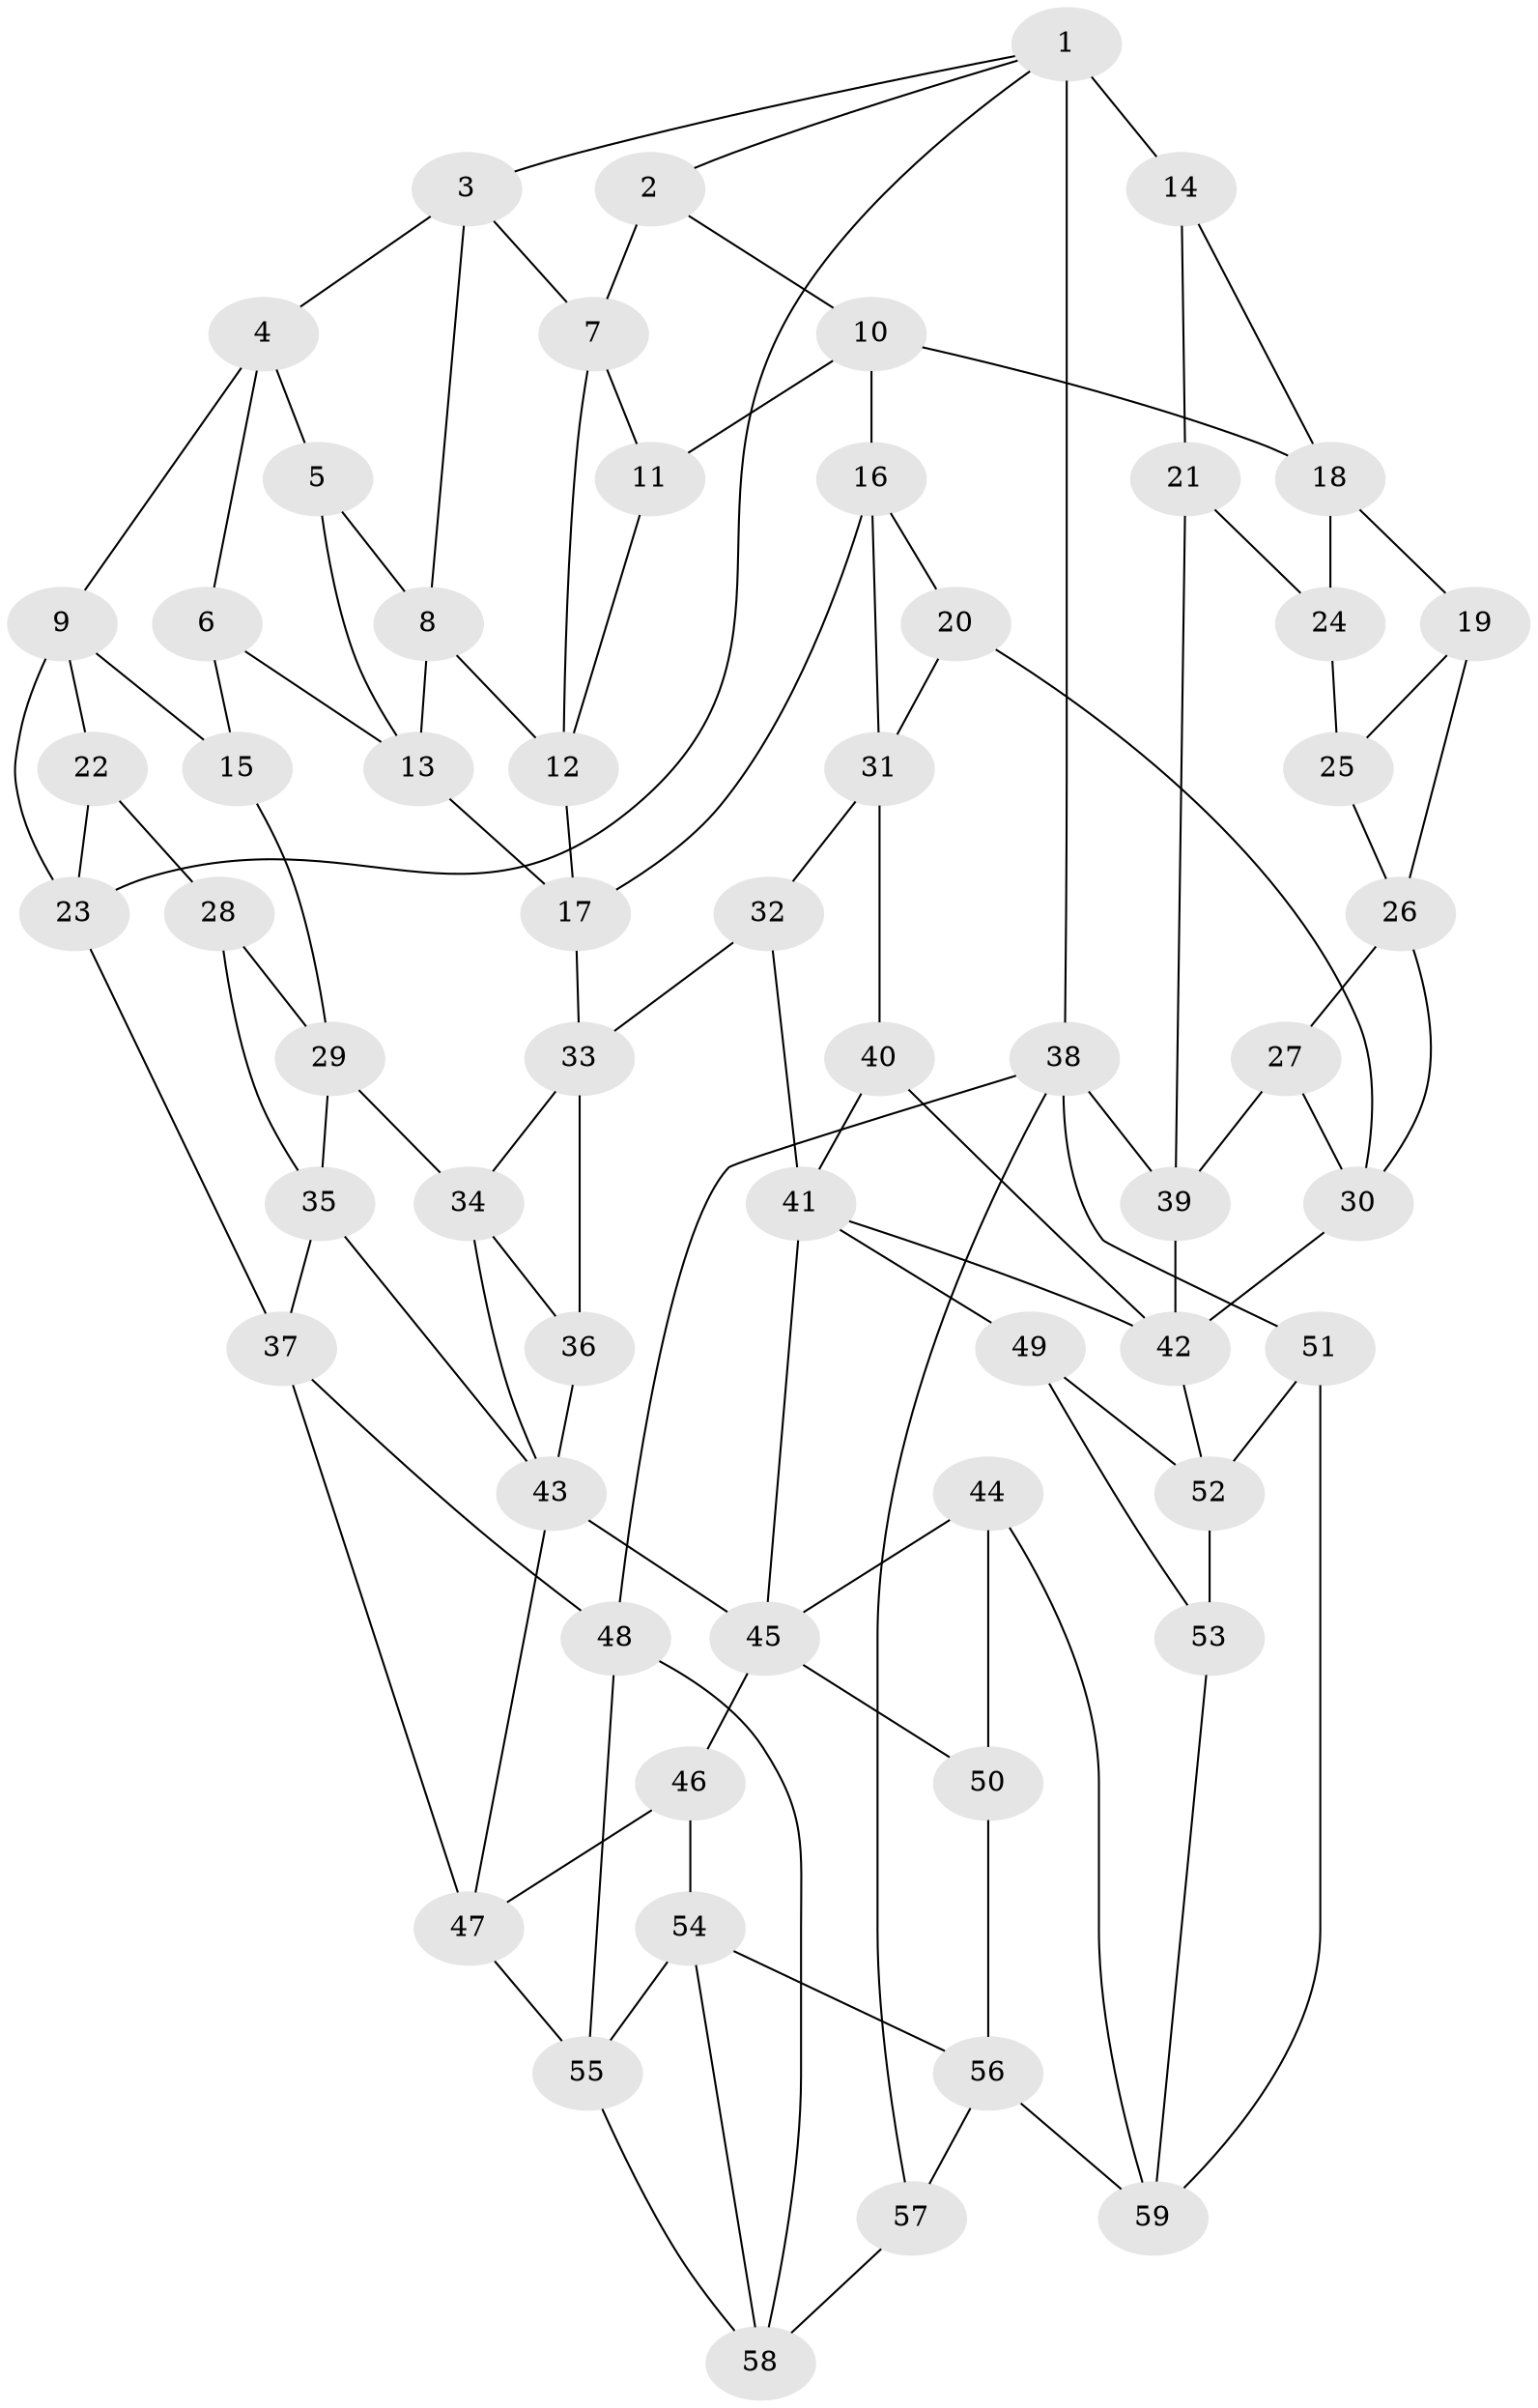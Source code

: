 // original degree distribution, {3: 0.01694915254237288, 6: 0.2542372881355932, 5: 0.4576271186440678, 4: 0.2711864406779661}
// Generated by graph-tools (version 1.1) at 2025/27/03/09/25 03:27:08]
// undirected, 59 vertices, 109 edges
graph export_dot {
graph [start="1"]
  node [color=gray90,style=filled];
  1;
  2;
  3;
  4;
  5;
  6;
  7;
  8;
  9;
  10;
  11;
  12;
  13;
  14;
  15;
  16;
  17;
  18;
  19;
  20;
  21;
  22;
  23;
  24;
  25;
  26;
  27;
  28;
  29;
  30;
  31;
  32;
  33;
  34;
  35;
  36;
  37;
  38;
  39;
  40;
  41;
  42;
  43;
  44;
  45;
  46;
  47;
  48;
  49;
  50;
  51;
  52;
  53;
  54;
  55;
  56;
  57;
  58;
  59;
  1 -- 2 [weight=1.0];
  1 -- 3 [weight=1.0];
  1 -- 14 [weight=2.0];
  1 -- 23 [weight=1.0];
  1 -- 38 [weight=2.0];
  2 -- 7 [weight=1.0];
  2 -- 10 [weight=1.0];
  3 -- 4 [weight=1.0];
  3 -- 7 [weight=1.0];
  3 -- 8 [weight=1.0];
  4 -- 5 [weight=1.0];
  4 -- 6 [weight=1.0];
  4 -- 9 [weight=1.0];
  5 -- 8 [weight=1.0];
  5 -- 13 [weight=1.0];
  6 -- 13 [weight=1.0];
  6 -- 15 [weight=2.0];
  7 -- 11 [weight=1.0];
  7 -- 12 [weight=1.0];
  8 -- 12 [weight=1.0];
  8 -- 13 [weight=1.0];
  9 -- 15 [weight=1.0];
  9 -- 22 [weight=1.0];
  9 -- 23 [weight=1.0];
  10 -- 11 [weight=1.0];
  10 -- 16 [weight=1.0];
  10 -- 18 [weight=1.0];
  11 -- 12 [weight=1.0];
  12 -- 17 [weight=1.0];
  13 -- 17 [weight=1.0];
  14 -- 18 [weight=1.0];
  14 -- 21 [weight=1.0];
  15 -- 29 [weight=1.0];
  16 -- 17 [weight=1.0];
  16 -- 20 [weight=1.0];
  16 -- 31 [weight=1.0];
  17 -- 33 [weight=1.0];
  18 -- 19 [weight=1.0];
  18 -- 24 [weight=1.0];
  19 -- 25 [weight=1.0];
  19 -- 26 [weight=1.0];
  20 -- 30 [weight=1.0];
  20 -- 31 [weight=1.0];
  21 -- 24 [weight=1.0];
  21 -- 39 [weight=1.0];
  22 -- 23 [weight=1.0];
  22 -- 28 [weight=2.0];
  23 -- 37 [weight=1.0];
  24 -- 25 [weight=2.0];
  25 -- 26 [weight=1.0];
  26 -- 27 [weight=1.0];
  26 -- 30 [weight=1.0];
  27 -- 30 [weight=1.0];
  27 -- 39 [weight=1.0];
  28 -- 29 [weight=1.0];
  28 -- 35 [weight=1.0];
  29 -- 34 [weight=1.0];
  29 -- 35 [weight=1.0];
  30 -- 42 [weight=1.0];
  31 -- 32 [weight=1.0];
  31 -- 40 [weight=1.0];
  32 -- 33 [weight=1.0];
  32 -- 41 [weight=1.0];
  33 -- 34 [weight=1.0];
  33 -- 36 [weight=1.0];
  34 -- 36 [weight=1.0];
  34 -- 43 [weight=1.0];
  35 -- 37 [weight=1.0];
  35 -- 43 [weight=1.0];
  36 -- 43 [weight=1.0];
  37 -- 47 [weight=1.0];
  37 -- 48 [weight=1.0];
  38 -- 39 [weight=1.0];
  38 -- 48 [weight=1.0];
  38 -- 51 [weight=1.0];
  38 -- 57 [weight=1.0];
  39 -- 42 [weight=1.0];
  40 -- 41 [weight=2.0];
  40 -- 42 [weight=1.0];
  41 -- 42 [weight=1.0];
  41 -- 45 [weight=1.0];
  41 -- 49 [weight=1.0];
  42 -- 52 [weight=1.0];
  43 -- 45 [weight=2.0];
  43 -- 47 [weight=1.0];
  44 -- 45 [weight=1.0];
  44 -- 50 [weight=2.0];
  44 -- 59 [weight=1.0];
  45 -- 46 [weight=1.0];
  45 -- 50 [weight=1.0];
  46 -- 47 [weight=1.0];
  46 -- 54 [weight=1.0];
  47 -- 55 [weight=1.0];
  48 -- 55 [weight=1.0];
  48 -- 58 [weight=1.0];
  49 -- 52 [weight=1.0];
  49 -- 53 [weight=2.0];
  50 -- 56 [weight=1.0];
  51 -- 52 [weight=1.0];
  51 -- 59 [weight=1.0];
  52 -- 53 [weight=1.0];
  53 -- 59 [weight=1.0];
  54 -- 55 [weight=1.0];
  54 -- 56 [weight=1.0];
  54 -- 58 [weight=1.0];
  55 -- 58 [weight=1.0];
  56 -- 57 [weight=1.0];
  56 -- 59 [weight=1.0];
  57 -- 58 [weight=1.0];
}
